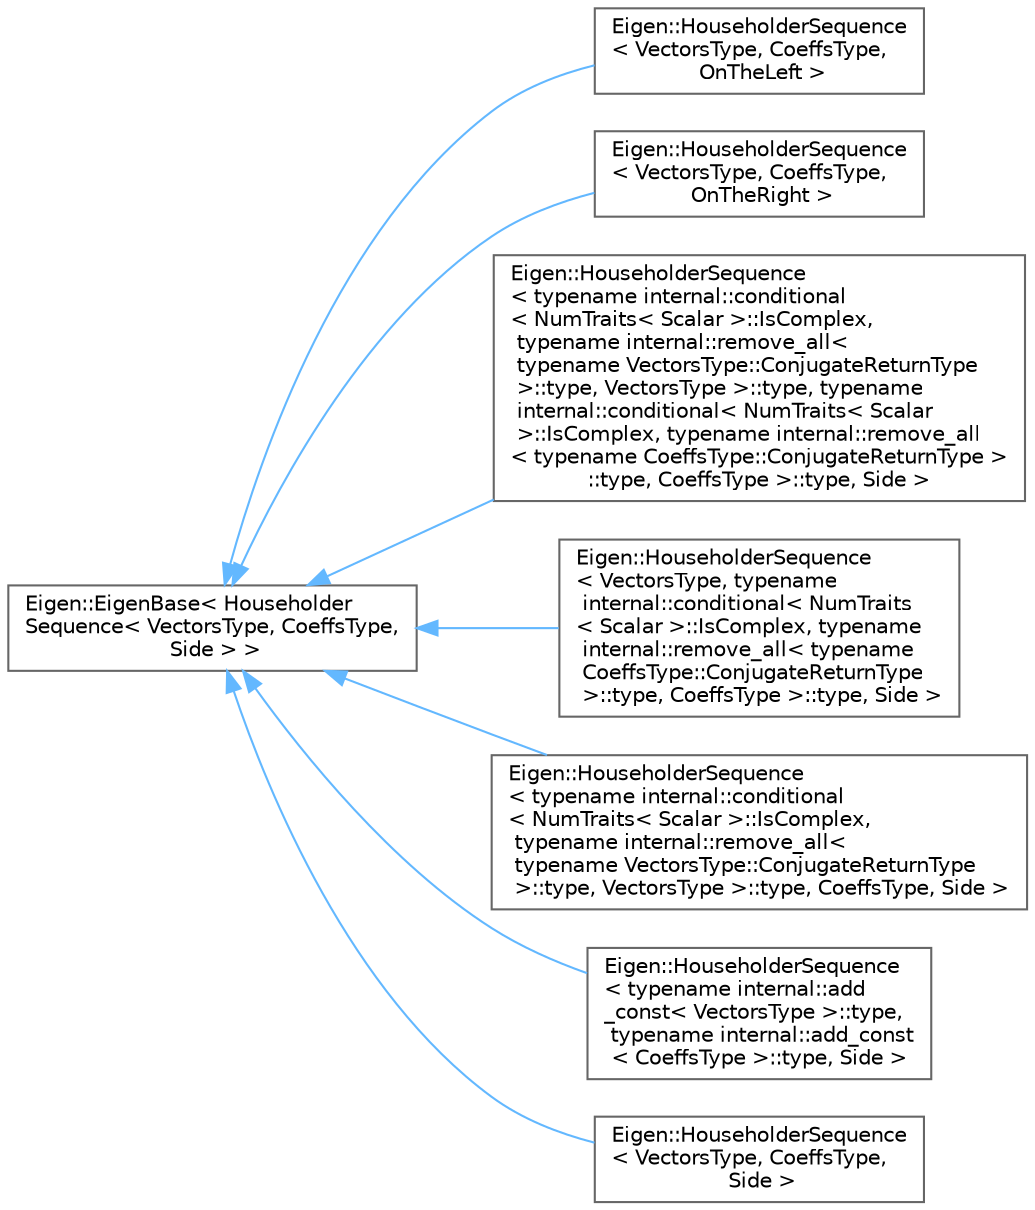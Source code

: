 digraph "Graphical Class Hierarchy"
{
 // LATEX_PDF_SIZE
  bgcolor="transparent";
  edge [fontname=Helvetica,fontsize=10,labelfontname=Helvetica,labelfontsize=10];
  node [fontname=Helvetica,fontsize=10,shape=box,height=0.2,width=0.4];
  rankdir="LR";
  Node0 [id="Node000000",label="Eigen::EigenBase\< Householder\lSequence\< VectorsType, CoeffsType,\l Side \> \>",height=0.2,width=0.4,color="grey40", fillcolor="white", style="filled",URL="$structEigen_1_1EigenBase.html",tooltip=" "];
  Node0 -> Node1 [id="edge493_Node000000_Node000001",dir="back",color="steelblue1",style="solid",tooltip=" "];
  Node1 [id="Node000001",label="Eigen::HouseholderSequence\l\< VectorsType, CoeffsType,\l OnTheLeft \>",height=0.2,width=0.4,color="grey40", fillcolor="white", style="filled",URL="$classEigen_1_1HouseholderSequence.html",tooltip=" "];
  Node0 -> Node2 [id="edge494_Node000000_Node000002",dir="back",color="steelblue1",style="solid",tooltip=" "];
  Node2 [id="Node000002",label="Eigen::HouseholderSequence\l\< VectorsType, CoeffsType,\l OnTheRight \>",height=0.2,width=0.4,color="grey40", fillcolor="white", style="filled",URL="$classEigen_1_1HouseholderSequence.html",tooltip=" "];
  Node0 -> Node3 [id="edge495_Node000000_Node000003",dir="back",color="steelblue1",style="solid",tooltip=" "];
  Node3 [id="Node000003",label="Eigen::HouseholderSequence\l\< typename internal::conditional\l\< NumTraits\< Scalar \>::IsComplex,\l typename internal::remove_all\<\l typename VectorsType::ConjugateReturnType\l \>::type, VectorsType \>::type, typename\l internal::conditional\< NumTraits\< Scalar\l \>::IsComplex, typename internal::remove_all\l\< typename CoeffsType::ConjugateReturnType \>\l::type, CoeffsType \>::type, Side \>",height=0.2,width=0.4,color="grey40", fillcolor="white", style="filled",URL="$classEigen_1_1HouseholderSequence.html",tooltip=" "];
  Node0 -> Node4 [id="edge496_Node000000_Node000004",dir="back",color="steelblue1",style="solid",tooltip=" "];
  Node4 [id="Node000004",label="Eigen::HouseholderSequence\l\< VectorsType, typename\l internal::conditional\< NumTraits\l\< Scalar \>::IsComplex, typename\l internal::remove_all\< typename\l CoeffsType::ConjugateReturnType\l \>::type, CoeffsType \>::type, Side \>",height=0.2,width=0.4,color="grey40", fillcolor="white", style="filled",URL="$classEigen_1_1HouseholderSequence.html",tooltip=" "];
  Node0 -> Node5 [id="edge497_Node000000_Node000005",dir="back",color="steelblue1",style="solid",tooltip=" "];
  Node5 [id="Node000005",label="Eigen::HouseholderSequence\l\< typename internal::conditional\l\< NumTraits\< Scalar \>::IsComplex,\l typename internal::remove_all\<\l typename VectorsType::ConjugateReturnType\l \>::type, VectorsType \>::type, CoeffsType, Side \>",height=0.2,width=0.4,color="grey40", fillcolor="white", style="filled",URL="$classEigen_1_1HouseholderSequence.html",tooltip=" "];
  Node0 -> Node6 [id="edge498_Node000000_Node000006",dir="back",color="steelblue1",style="solid",tooltip=" "];
  Node6 [id="Node000006",label="Eigen::HouseholderSequence\l\< typename internal::add\l_const\< VectorsType \>::type,\l typename internal::add_const\l\< CoeffsType \>::type, Side \>",height=0.2,width=0.4,color="grey40", fillcolor="white", style="filled",URL="$classEigen_1_1HouseholderSequence.html",tooltip=" "];
  Node0 -> Node7 [id="edge499_Node000000_Node000007",dir="back",color="steelblue1",style="solid",tooltip=" "];
  Node7 [id="Node000007",label="Eigen::HouseholderSequence\l\< VectorsType, CoeffsType,\l Side \>",height=0.2,width=0.4,color="grey40", fillcolor="white", style="filled",URL="$classEigen_1_1HouseholderSequence.html",tooltip="Sequence of Householder reflections acting on subspaces with decreasing size."];
}
